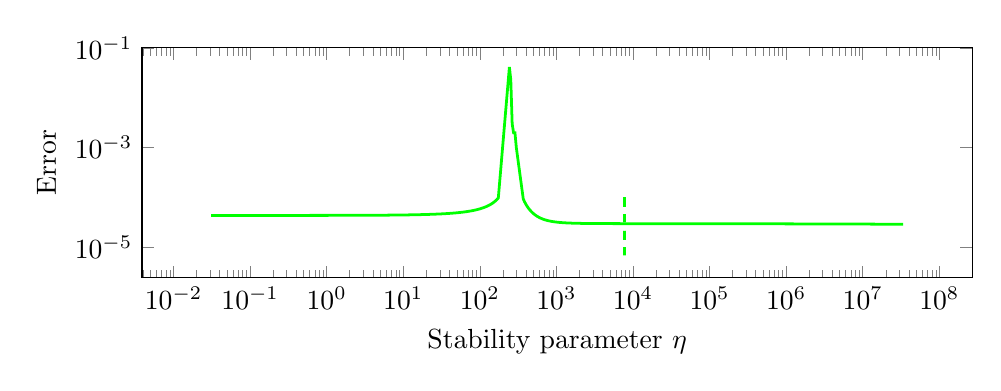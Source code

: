 \begin{tikzpicture}%
\begin{axis}[xmode=log,ymode=log,height=4.5cm,mark options={solid},xlabel={Stability parameter $\eta$},ylabel={Error},width=1\textwidth]%
\addplot[color=green,line width=1pt,solid] coordinates {%
(0.031,4.335e-05)%
(0.033,4.335e-05)%
(0.034,4.335e-05)%
(0.036,4.335e-05)%
(0.037,4.335e-05)%
(0.038,4.335e-05)%
(0.04,4.335e-05)%
(0.042,4.335e-05)%
(0.044,4.335e-05)%
(0.045,4.335e-05)%
(0.047,4.335e-05)%
(0.049,4.335e-05)%
(0.052,4.335e-05)%
(0.054,4.335e-05)%
(0.056,4.335e-05)%
(0.058,4.335e-05)%
(0.061,4.335e-05)%
(0.063,4.335e-05)%
(0.066,4.335e-05)%
(0.069,4.335e-05)%
(0.072,4.335e-05)%
(0.075,4.335e-05)%
(0.078,4.335e-05)%
(0.082,4.335e-05)%
(0.085,4.335e-05)%
(0.089,4.335e-05)%
(0.092,4.335e-05)%
(0.096,4.335e-05)%
(0.1,4.335e-05)%
(0.105,4.335e-05)%
(0.109,4.335e-05)%
(0.114,4.335e-05)%
(0.119,4.335e-05)%
(0.124,4.335e-05)%
(0.129,4.336e-05)%
(0.134,4.336e-05)%
(0.14,4.336e-05)%
(0.146,4.336e-05)%
(0.152,4.336e-05)%
(0.159,4.336e-05)%
(0.165,4.336e-05)%
(0.172,4.336e-05)%
(0.18,4.336e-05)%
(0.188,4.336e-05)%
(0.196,4.336e-05)%
(0.204,4.336e-05)%
(0.212,4.336e-05)%
(0.221,4.336e-05)%
(0.231,4.336e-05)%
(0.241,4.337e-05)%
(0.251,4.337e-05)%
(0.262,4.337e-05)%
(0.273,4.337e-05)%
(0.284,4.337e-05)%
(0.297,4.337e-05)%
(0.309,4.337e-05)%
(0.322,4.337e-05)%
(0.336,4.337e-05)%
(0.35,4.337e-05)%
(0.365,4.338e-05)%
(0.381,4.338e-05)%
(0.397,4.338e-05)%
(0.414,4.338e-05)%
(0.432,4.338e-05)%
(0.45,4.338e-05)%
(0.469,4.338e-05)%
(0.489,4.339e-05)%
(0.51,4.339e-05)%
(0.532,4.339e-05)%
(0.554,4.339e-05)%
(0.578,4.339e-05)%
(0.602,4.34e-05)%
(0.628,4.34e-05)%
(0.655,4.34e-05)%
(0.683,4.34e-05)%
(0.712,4.341e-05)%
(0.742,4.341e-05)%
(0.773,4.341e-05)%
(0.806,4.341e-05)%
(0.841,4.342e-05)%
(0.876,4.342e-05)%
(0.914,4.342e-05)%
(0.953,4.343e-05)%
(0.993,4.343e-05)%
(1.035,4.343e-05)%
(1.079,4.344e-05)%
(1.125,4.344e-05)%
(1.173,4.345e-05)%
(1.223,4.345e-05)%
(1.275,4.346e-05)%
(1.33,4.346e-05)%
(1.386,4.346e-05)%
(1.445,4.347e-05)%
(1.507,4.348e-05)%
(1.571,4.348e-05)%
(1.637,4.349e-05)%
(1.707,4.349e-05)%
(1.78,4.35e-05)%
(1.855,4.351e-05)%
(1.934,4.351e-05)%
(2.017,4.352e-05)%
(2.102,4.353e-05)%
(2.192,4.354e-05)%
(2.285,4.354e-05)%
(2.382,4.355e-05)%
(2.484,4.356e-05)%
(2.59,4.357e-05)%
(2.7,4.358e-05)%
(2.815,4.359e-05)%
(2.934,4.36e-05)%
(3.059,4.361e-05)%
(3.189,4.362e-05)%
(3.325,4.364e-05)%
(3.467,4.365e-05)%
(3.614,4.366e-05)%
(3.768,4.368e-05)%
(3.928,4.369e-05)%
(4.096,4.371e-05)%
(4.27,4.372e-05)%
(4.452,4.374e-05)%
(4.641,4.375e-05)%
(4.838,4.377e-05)%
(5.044,4.379e-05)%
(5.259,4.381e-05)%
(5.483,4.383e-05)%
(5.716,4.385e-05)%
(5.959,4.387e-05)%
(6.213,4.39e-05)%
(6.477,4.392e-05)%
(6.753,4.395e-05)%
(7.04,4.397e-05)%
(7.34,4.4e-05)%
(7.652,4.403e-05)%
(7.978,4.406e-05)%
(8.317,4.409e-05)%
(8.671,4.413e-05)%
(9.04,4.416e-05)%
(9.425,4.42e-05)%
(9.826,4.423e-05)%
(10.244,4.427e-05)%
(10.68,4.432e-05)%
(11.134,4.436e-05)%
(11.608,4.441e-05)%
(12.102,4.445e-05)%
(12.617,4.45e-05)%
(13.154,4.456e-05)%
(13.714,4.461e-05)%
(14.297,4.467e-05)%
(14.906,4.473e-05)%
(15.54,4.479e-05)%
(16.201,4.486e-05)%
(16.891,4.493e-05)%
(17.609,4.5e-05)%
(18.359,4.508e-05)%
(19.14,4.516e-05)%
(19.955,4.524e-05)%
(20.804,4.533e-05)%
(21.689,4.543e-05)%
(22.612,4.553e-05)%
(23.574,4.563e-05)%
(24.577,4.574e-05)%
(25.623,4.585e-05)%
(26.713,4.598e-05)%
(27.85,4.61e-05)%
(29.035,4.624e-05)%
(30.27,4.638e-05)%
(31.559,4.653e-05)%
(32.901,4.669e-05)%
(34.301,4.686e-05)%
(35.761,4.704e-05)%
(37.283,4.723e-05)%
(38.869,4.743e-05)%
(40.523,4.764e-05)%
(42.248,4.786e-05)%
(44.045,4.81e-05)%
(45.92,4.836e-05)%
(47.874,4.863e-05)%
(49.911,4.891e-05)%
(52.035,4.922e-05)%
(54.249,4.955e-05)%
(56.557,4.99e-05)%
(58.964,5.028e-05)%
(61.473,5.068e-05)%
(64.089,5.111e-05)%
(66.816,5.158e-05)%
(69.659,5.208e-05)%
(72.623,5.262e-05)%
(75.714,5.32e-05)%
(78.936,5.383e-05)%
(82.295,5.452e-05)%
(85.796,5.527e-05)%
(89.447,5.609e-05)%
(93.253,5.698e-05)%
(97.222,5.796e-05)%
(101.359,5.904e-05)%
(105.672,6.023e-05)%
(110.168,6.156e-05)%
(114.856,6.303e-05)%
(119.744,6.468e-05)%
(124.839,6.654e-05)%
(130.151,6.865e-05)%
(135.69,7.104e-05)%
(141.464,7.38e-05)%
(147.484,7.698e-05)%
(153.759,8.071e-05)%
(160.302,8.511e-05)%
(167.123,9.039e-05)%
(174.235,9.682e-05)%
(181.649,0.0)%
(189.379,0.0)%
(197.437,0.0)%
(205.839,0.0)%
(214.598,0.0)%
(223.729,0.0)%
(233.25,0.0)%
(243.175,0.042)%
(253.523,0.023)%
(264.311,0.003)%
(275.558,0.002)%
(287.284,0.002)%
(299.508,0.001)%
(312.253,0.0)%
(325.539,0.0)%
(339.392,0.0)%
(353.834,0.0)%
(368.893,9.302e-05)%
(384.589,8.072e-05)%
(400.954,7.174e-05)%
(418.016,6.479e-05)%
(435.805,5.926e-05)%
(454.349,5.479e-05)%
(473.683,5.113e-05)%
(493.84,4.81e-05)%
(514.854,4.557e-05)%
(536.762,4.344e-05)%
(559.6,4.164e-05)%
(583.414,4.01e-05)%
(608.24,3.879e-05)%
(634.122,3.766e-05)%
(661.107,3.669e-05)%
(689.238,3.585e-05)%
(718.566,3.512e-05)%
(749.142,3.449e-05)%
(781.021,3.394e-05)%
(814.256,3.346e-05)%
(848.906,3.303e-05)%
(885.027,3.266e-05)%
(922.688,3.234e-05)%
(961.952,3.205e-05)%
(1002.883,3.179e-05)%
(1045.558,3.157e-05)%
(1090.051,3.137e-05)%
(1136.435,3.119e-05)%
(1184.794,3.103e-05)%
(1235.21,3.089e-05)%
(1287.773,3.076e-05)%
(1342.57,3.065e-05)%
(1399.699,3.055e-05)%
(1459.261,3.046e-05)%
(1521.357,3.038e-05)%
(1586.093,3.031e-05)%
(1653.587,3.024e-05)%
(1723.952,3.018e-05)%
(1797.309,3.013e-05)%
(1873.789,3.008e-05)%
(1953.523,3.004e-05)%
(2036.653,3.0e-05)%
(2123.318,2.996e-05)%
(2213.67,2.993e-05)%
(2307.869,2.99e-05)%
(2406.074,2.988e-05)%
(2508.458,2.985e-05)%
(2615.2,2.983e-05)%
(2726.483,2.981e-05)%
(2842.502,2.979e-05)%
(2963.459,2.978e-05)%
(3089.562,2.976e-05)%
(3221.024,2.975e-05)%
(3358.08,2.974e-05)%
(3500.992,2.972e-05)%
(3649.952,2.971e-05)%
(3805.28,2.97e-05)%
(3967.2,2.969e-05)%
(4136.032,2.969e-05)%
(4312.032,2.968e-05)%
(4495.52,2.967e-05)%
(4686.816,2.967e-05)%
(4886.24,2.966e-05)%
(5094.176,2.965e-05)%
(5310.944,2.965e-05)%
(5536.928,2.964e-05)%
(5772.544,2.964e-05)%
(6018.176,2.964e-05)%
(6274.272,2.963e-05)%
(6541.248,2.963e-05)%
(6819.584,2.962e-05)%
(7109.792,2.962e-05)%
(7412.32,2.962e-05)%
(7727.744,2.962e-05)%
(8056.576,2.961e-05)%
(8399.424,2.961e-05)%
(8756.832,2.961e-05)%
(9129.44,2.96e-05)%
(9517.92,2.96e-05)%
(9922.944,2.96e-05)%
(10345.184,2.96e-05)%
(10785.408,2.96e-05)%
(11244.352,2.959e-05)%
(11722.848,2.959e-05)%
(12221.664,2.959e-05)%
(12741.728,2.959e-05)%
(13283.936,2.959e-05)%
(13849.216,2.958e-05)%
(14438.528,2.958e-05)%
(15052.928,2.958e-05)%
(15693.472,2.958e-05)%
(16361.248,2.958e-05)%
(17057.472,2.957e-05)%
(17783.328,2.957e-05)%
(18540.032,2.957e-05)%
(19328.96,2.957e-05)%
(20151.456,2.957e-05)%
(21008.96,2.956e-05)%
(21902.944,2.956e-05)%
(22834.976,2.956e-05)%
(23806.656,2.956e-05)%
(24819.712,2.955e-05)%
(25875.84,2.955e-05)%
(26976.928,2.955e-05)%
(28124.864,2.955e-05)%
(29321.664,2.955e-05)%
(30569.376,2.954e-05)%
(31870.176,2.954e-05)%
(33226.24,2.954e-05)%
(34640.32,2.954e-05)%
(36114.24,2.953e-05)%
(37650.88,2.953e-05)%
(39253.12,2.953e-05)%
(40923.52,2.953e-05)%
(42664.96,2.953e-05)%
(44480.32,2.952e-05)%
(46373.12,2.952e-05)%
(48346.56,2.952e-05)%
(50403.84,2.952e-05)%
(52548.48,2.951e-05)%
(54784.64,2.951e-05)%
(57115.84,2.951e-05)%
(59546.24,2.951e-05)%
(62080.0,2.95e-05)%
(64721.92,2.95e-05)%
(67475.84,2.95e-05)%
(70347.2,2.95e-05)%
(73340.48,2.949e-05)%
(76461.44,2.949e-05)%
(79715.2,2.949e-05)%
(83107.2,2.948e-05)%
(86643.52,2.948e-05)%
(90330.56,2.948e-05)%
(94174.4,2.948e-05)%
(98181.76,2.947e-05)%
(102359.68,2.947e-05)%
(106715.2,2.947e-05)%
(111256.32,2.947e-05)%
(115990.4,2.946e-05)%
(120926.08,2.946e-05)%
(126072.0,2.946e-05)%
(131436.8,2.945e-05)%
(137029.76,2.945e-05)%
(142860.48,2.945e-05)%
(148939.84,2.945e-05)%
(155277.44,2.944e-05)%
(161884.8,2.944e-05)%
(168773.44,2.944e-05)%
(175955.2,2.943e-05)%
(183442.56,2.943e-05)%
(191248.64,2.943e-05)%
(199386.88,2.943e-05)%
(207871.36,2.942e-05)%
(216716.8,2.942e-05)%
(225938.56,2.942e-05)%
(235552.96,2.941e-05)%
(245576.32,2.941e-05)%
(256026.24,2.941e-05)%
(266920.64,2.941e-05)%
(278279.04,2.94e-05)%
(290120.32,2.94e-05)%
(302465.92,2.94e-05)%
(315336.64,2.939e-05)%
(328755.2,2.939e-05)%
(342745.6,2.939e-05)%
(357328.0,2.938e-05)%
(372534.4,2.938e-05)%
(388387.2,2.938e-05)%
(404912.0,2.937e-05)%
(422144.0,2.937e-05)%
(440105.6,2.937e-05)%
(458835.2,2.937e-05)%
(478358.4,2.936e-05)%
(498713.6,2.936e-05)%
(519936.0,2.936e-05)%
(542060.8,2.935e-05)%
(565126.4,2.935e-05)%
(589174.4,2.935e-05)%
(614246.4,2.934e-05)%
(640384.0,2.934e-05)%
(667635.2,2.933e-05)%
(696044.8,2.933e-05)%
(725660.8,2.933e-05)%
(756540.8,2.932e-05)%
(788732.8,2.932e-05)%
(822297.6,2.932e-05)%
(857286.4,2.931e-05)%
(893766.4,2.931e-05)%
(931798.4,2.931e-05)%
(971449.6,2.93e-05)%
(1012787.2,2.93e-05)%
(1055884.8,2.929e-05)%
(1100816.0,2.929e-05)%
(1147657.6,2.929e-05)%
(1196492.8,2.928e-05)%
(1247408.0,2.928e-05)%
(1300486.4,2.927e-05)%
(1355827.2,2.927e-05)%
(1413520.0,2.927e-05)%
(1473670.4,2.926e-05)%
(1536377.6,2.926e-05)%
(1601756.8,2.925e-05)%
(1669913.6,2.925e-05)%
(1740972.8,2.924e-05)%
(1815056.0,2.924e-05)%
(1892291.2,2.924e-05)%
(1972812.8,2.923e-05)%
(2056761.6,2.923e-05)%
(2144284.8,2.922e-05)%
(2235529.6,2.922e-05)%
(2330656.0,2.921e-05)%
(2429830.4,2.921e-05)%
(2533228.8,2.92e-05)%
(2641024.0,2.92e-05)%
(2753404.8,2.919e-05)%
(2870569.6,2.919e-05)%
(2992720.0,2.918e-05)%
(3120067.2,2.918e-05)%
(3252832.0,2.917e-05)%
(3391264.0,2.917e-05)%
(3535552.0,2.916e-05)%
(3686016.0,2.916e-05)%
(3842848.0,2.915e-05)%
(4006368.0,2.914e-05)%
(4176864.0,2.914e-05)%
(4354592.0,2.913e-05)%
(4539904.0,2.913e-05)%
(4733088.0,2.912e-05)%
(4934496.0,2.911e-05)%
(5144448.0,2.911e-05)%
(5363360.0,2.91e-05)%
(5591584.0,2.91e-05)%
(5829536.0,2.909e-05)%
(6077600.0,2.908e-05)%
(6336224.0,2.908e-05)%
(6605856.0,2.907e-05)%
(6886944.0,2.906e-05)%
(7180000.0,2.906e-05)%
(7485536.0,2.905e-05)%
(7804064.0,2.905e-05)%
(8136128.0,2.904e-05)%
(8482336.0,2.903e-05)%
(8843296.0,2.902e-05)%
(9219584.0,2.902e-05)%
(9611904.0,2.901e-05)%
(10020928.0,2.9e-05)%
(10447360.0,2.9e-05)%
(10891904.0,2.899e-05)%
(11355392.0,2.898e-05)%
(11838592.0,2.898e-05)%
(12342368.0,2.897e-05)%
(12867552.0,2.896e-05)%
(13415104.0,2.895e-05)%
(13985952.0,2.895e-05)%
(14581088.0,2.894e-05)%
(15201568.0,2.893e-05)%
(15848416.0,2.892e-05)%
(16522816.0,2.892e-05)%
(17225888.0,2.891e-05)%
(17958912.0,2.89e-05)%
(18723104.0,2.889e-05)%
(19519840.0,2.889e-05)%
(20350432.0,2.888e-05)%
(21216416.0,2.887e-05)%
(22119232.0,2.886e-05)%
(23060448.0,2.885e-05)%
(24041728.0,2.885e-05)%
(25064768.0,2.884e-05)%
(26131360.0,2.883e-05)%
(27243328.0,2.882e-05)%
(28402592.0,2.881e-05)%
(29611200.0,2.881e-05)%
(30871232.0,2.88e-05)%
(32184960.0,2.879e-05)%
(33554560.0,2.878e-05)%
};%
%
%
\addplot[color=green,line width=1pt,dashed] coordinates {%
(7680.0,0.0)%
(7680.0,0.0)%
(7680.0,0.0)%
(7680.0,0.0)%
(7680.0,0.0)%
(7680.0,0.0)%
(7680.0,0.0)%
(7680.0,0.0)%
(7680.0,0.0)%
(7680.0,0.0)%
(7680.0,0.0)%
(7680.0,0.0)%
(7680.0,0.0)%
(7680.0,0.0)%
(7680.0,0.0)%
(7680.0,0.0)%
(7680.0,0.0)%
(7680.0,0.0)%
(7680.0,0.0)%
(7680.0,0.0)%
(7680.0,0.0)%
(7680.0,0.0)%
(7680.0,0.0)%
(7680.0,0.0)%
(7680.0,0.0)%
(7680.0,0.0)%
(7680.0,0.0)%
(7680.0,0.0)%
(7680.0,0.0)%
(7680.0,0.0)%
(7680.0,0.0)%
(7680.0,0.0)%
(7680.0,0.0)%
(7680.0,0.0)%
(7680.0,0.0)%
(7680.0,0.0)%
(7680.0,0.0)%
(7680.0,0.0)%
(7680.0,0.0)%
(7680.0,0.0)%
(7680.0,0.0)%
(7680.0,0.0)%
(7680.0,0.0)%
(7680.0,0.0)%
(7680.0,0.0)%
(7680.0,0.0)%
(7680.0,0.0)%
(7680.0,0.0)%
(7680.0,0.0)%
(7680.0,0.0)%
(7680.0,0.0)%
(7680.0,0.0)%
(7680.0,0.0)%
(7680.0,0.0)%
(7680.0,0.0)%
(7680.0,0.0)%
(7680.0,0.0)%
(7680.0,0.0)%
(7680.0,0.0)%
(7680.0,0.0)%
(7680.0,0.0)%
(7680.0,0.0)%
(7680.0,0.0)%
(7680.0,0.0)%
(7680.0,0.0)%
(7680.0,0.0)%
(7680.0,0.0)%
(7680.0,0.0)%
(7680.0,0.0)%
(7680.0,0.0)%
(7680.0,0.0)%
(7680.0,0.0)%
(7680.0,0.0)%
(7680.0,0.0)%
(7680.0,0.0)%
(7680.0,0.0)%
(7680.0,0.0)%
(7680.0,0.0)%
(7680.0,0.0)%
(7680.0,0.0)%
(7680.0,0.0)%
(7680.0,0.0)%
(7680.0,0.0)%
(7680.0,0.0)%
(7680.0,0.0)%
(7680.0,0.0)%
(7680.0,0.0)%
(7680.0,0.0)%
(7680.0,0.0)%
(7680.0,0.0)%
(7680.0,0.0)%
(7680.0,0.0)%
(7680.0,0.0)%
(7680.0,0.0)%
(7680.0,0.0)%
(7680.0,0.0)%
(7680.0,0.0)%
(7680.0,0.0)%
(7680.0,0.0)%
(7680.0,0.0)%
(7680.0,0.0)%
(7680.0,0.0)%
(7680.0,0.0)%
(7680.0,0.0)%
(7680.0,0.0)%
(7680.0,0.0)%
(7680.0,0.0)%
(7680.0,0.0)%
(7680.0,0.0)%
(7680.0,0.0)%
(7680.0,0.0)%
(7680.0,0.0)%
(7680.0,0.0)%
(7680.0,0.0)%
(7680.0,0.0)%
(7680.0,0.0)%
(7680.0,0.0)%
(7680.0,0.0)%
(7680.0,0.0)%
(7680.0,0.0)%
(7680.0,0.0)%
(7680.0,0.0)%
(7680.0,0.0)%
(7680.0,0.0)%
(7680.0,0.0)%
(7680.0,0.0)%
(7680.0,0.0)%
(7680.0,0.0)%
(7680.0,0.0)%
(7680.0,0.0)%
(7680.0,0.0)%
(7680.0,0.0)%
(7680.0,0.0)%
(7680.0,0.0)%
(7680.0,0.0)%
(7680.0,0.0)%
(7680.0,0.0)%
(7680.0,0.0)%
(7680.0,0.0)%
(7680.0,0.0)%
(7680.0,0.0)%
(7680.0,0.0)%
(7680.0,0.0)%
(7680.0,0.0)%
(7680.0,0.0)%
(7680.0,0.0)%
(7680.0,0.0)%
(7680.0,0.0)%
(7680.0,0.0)%
(7680.0,0.0)%
(7680.0,0.0)%
(7680.0,0.0)%
(7680.0,0.0)%
(7680.0,0.0)%
(7680.0,0.0)%
(7680.0,0.0)%
(7680.0,0.0)%
(7680.0,0.0)%
(7680.0,0.0)%
(7680.0,0.0)%
(7680.0,0.0)%
(7680.0,0.0)%
(7680.0,0.0)%
(7680.0,0.0)%
(7680.0,0.0)%
(7680.0,0.0)%
(7680.0,0.0)%
(7680.0,0.0)%
(7680.0,0.0)%
(7680.0,9.993e-05)%
(7680.0,9.965e-05)%
(7680.0,9.936e-05)%
(7680.0,9.908e-05)%
(7680.0,9.879e-05)%
(7680.0,9.851e-05)%
(7680.0,9.822e-05)%
(7680.0,9.794e-05)%
(7680.0,9.765e-05)%
(7680.0,9.737e-05)%
(7680.0,9.709e-05)%
(7680.0,9.68e-05)%
(7680.0,9.652e-05)%
(7680.0,9.623e-05)%
(7680.0,9.595e-05)%
(7680.0,9.566e-05)%
(7680.0,9.538e-05)%
(7680.0,9.509e-05)%
(7680.0,9.481e-05)%
(7680.0,9.452e-05)%
(7680.0,9.424e-05)%
(7680.0,9.395e-05)%
(7680.0,9.367e-05)%
(7680.0,9.338e-05)%
(7680.0,9.31e-05)%
(7680.0,9.281e-05)%
(7680.0,9.253e-05)%
(7680.0,9.224e-05)%
(7680.0,9.196e-05)%
(7680.0,9.167e-05)%
(7680.0,9.139e-05)%
(7680.0,9.11e-05)%
(7680.0,9.082e-05)%
(7680.0,9.053e-05)%
(7680.0,9.025e-05)%
(7680.0,8.996e-05)%
(7680.0,8.968e-05)%
(7680.0,8.939e-05)%
(7680.0,8.911e-05)%
(7680.0,8.882e-05)%
(7680.0,8.854e-05)%
(7680.0,8.825e-05)%
(7680.0,8.797e-05)%
(7680.0,8.768e-05)%
(7680.0,8.74e-05)%
(7680.0,8.711e-05)%
(7680.0,8.683e-05)%
(7680.0,8.654e-05)%
(7680.0,8.626e-05)%
(7680.0,8.597e-05)%
(7680.0,8.569e-05)%
(7680.0,8.54e-05)%
(7680.0,8.512e-05)%
(7680.0,8.484e-05)%
(7680.0,8.455e-05)%
(7680.0,8.427e-05)%
(7680.0,8.398e-05)%
(7680.0,8.37e-05)%
(7680.0,8.341e-05)%
(7680.0,8.313e-05)%
(7680.0,8.284e-05)%
(7680.0,8.256e-05)%
(7680.0,8.227e-05)%
(7680.0,8.199e-05)%
(7680.0,8.17e-05)%
(7680.0,8.142e-05)%
(7680.0,8.113e-05)%
(7680.0,8.085e-05)%
(7680.0,8.056e-05)%
(7680.0,8.028e-05)%
(7680.0,7.999e-05)%
(7680.0,7.971e-05)%
(7680.0,7.942e-05)%
(7680.0,7.914e-05)%
(7680.0,7.885e-05)%
(7680.0,7.857e-05)%
(7680.0,7.828e-05)%
(7680.0,7.8e-05)%
(7680.0,7.771e-05)%
(7680.0,7.743e-05)%
(7680.0,7.714e-05)%
(7680.0,7.686e-05)%
(7680.0,7.657e-05)%
(7680.0,7.629e-05)%
(7680.0,7.6e-05)%
(7680.0,7.572e-05)%
(7680.0,7.543e-05)%
(7680.0,7.515e-05)%
(7680.0,7.486e-05)%
(7680.0,7.458e-05)%
(7680.0,7.429e-05)%
(7680.0,7.401e-05)%
(7680.0,7.372e-05)%
(7680.0,7.344e-05)%
(7680.0,7.316e-05)%
(7680.0,7.287e-05)%
(7680.0,7.259e-05)%
(7680.0,7.23e-05)%
(7680.0,7.202e-05)%
(7680.0,7.173e-05)%
(7680.0,7.145e-05)%
(7680.0,7.116e-05)%
(7680.0,7.088e-05)%
(7680.0,7.059e-05)%
(7680.0,7.031e-05)%
(7680.0,7.002e-05)%
(7680.0,6.974e-05)%
(7680.0,6.945e-05)%
(7680.0,6.917e-05)%
(7680.0,6.888e-05)%
(7680.0,6.86e-05)%
(7680.0,6.831e-05)%
(7680.0,6.803e-05)%
(7680.0,6.774e-05)%
(7680.0,6.746e-05)%
(7680.0,6.717e-05)%
(7680.0,6.689e-05)%
(7680.0,6.66e-05)%
(7680.0,6.632e-05)%
(7680.0,6.603e-05)%
(7680.0,6.575e-05)%
(7680.0,6.546e-05)%
(7680.0,6.518e-05)%
(7680.0,6.489e-05)%
(7680.0,6.461e-05)%
(7680.0,6.432e-05)%
(7680.0,6.404e-05)%
(7680.0,6.375e-05)%
(7680.0,6.347e-05)%
(7680.0,6.318e-05)%
(7680.0,6.29e-05)%
(7680.0,6.261e-05)%
(7680.0,6.233e-05)%
(7680.0,6.204e-05)%
(7680.0,6.176e-05)%
(7680.0,6.147e-05)%
(7680.0,6.119e-05)%
(7680.0,6.091e-05)%
(7680.0,6.062e-05)%
(7680.0,6.034e-05)%
(7680.0,6.005e-05)%
(7680.0,5.977e-05)%
(7680.0,5.948e-05)%
(7680.0,5.92e-05)%
(7680.0,5.891e-05)%
(7680.0,5.863e-05)%
(7680.0,5.834e-05)%
(7680.0,5.806e-05)%
(7680.0,5.777e-05)%
(7680.0,5.749e-05)%
(7680.0,5.72e-05)%
(7680.0,5.692e-05)%
(7680.0,5.663e-05)%
(7680.0,5.635e-05)%
(7680.0,5.606e-05)%
(7680.0,5.578e-05)%
(7680.0,5.549e-05)%
(7680.0,5.521e-05)%
(7680.0,5.492e-05)%
(7680.0,5.464e-05)%
(7680.0,5.435e-05)%
(7680.0,5.407e-05)%
(7680.0,5.378e-05)%
(7680.0,5.35e-05)%
(7680.0,5.321e-05)%
(7680.0,5.293e-05)%
(7680.0,5.264e-05)%
(7680.0,5.236e-05)%
(7680.0,5.207e-05)%
(7680.0,5.179e-05)%
(7680.0,5.15e-05)%
(7680.0,5.122e-05)%
(7680.0,5.093e-05)%
(7680.0,5.065e-05)%
(7680.0,5.036e-05)%
(7680.0,5.008e-05)%
(7680.0,4.979e-05)%
(7680.0,4.951e-05)%
(7680.0,4.923e-05)%
(7680.0,4.894e-05)%
(7680.0,4.866e-05)%
(7680.0,4.837e-05)%
(7680.0,4.809e-05)%
(7680.0,4.78e-05)%
(7680.0,4.752e-05)%
(7680.0,4.723e-05)%
(7680.0,4.695e-05)%
(7680.0,4.666e-05)%
(7680.0,4.638e-05)%
(7680.0,4.609e-05)%
(7680.0,4.581e-05)%
(7680.0,4.552e-05)%
(7680.0,4.524e-05)%
(7680.0,4.495e-05)%
(7680.0,4.467e-05)%
(7680.0,4.438e-05)%
(7680.0,4.41e-05)%
(7680.0,4.381e-05)%
(7680.0,4.353e-05)%
(7680.0,4.324e-05)%
(7680.0,4.296e-05)%
(7680.0,4.267e-05)%
(7680.0,4.239e-05)%
(7680.0,4.21e-05)%
(7680.0,4.182e-05)%
(7680.0,4.153e-05)%
(7680.0,4.125e-05)%
(7680.0,4.096e-05)%
(7680.0,4.068e-05)%
(7680.0,4.039e-05)%
(7680.0,4.011e-05)%
(7680.0,3.982e-05)%
(7680.0,3.954e-05)%
(7680.0,3.925e-05)%
(7680.0,3.897e-05)%
(7680.0,3.868e-05)%
(7680.0,3.84e-05)%
(7680.0,3.811e-05)%
(7680.0,3.783e-05)%
(7680.0,3.754e-05)%
(7680.0,3.726e-05)%
(7680.0,3.698e-05)%
(7680.0,3.669e-05)%
(7680.0,3.641e-05)%
(7680.0,3.612e-05)%
(7680.0,3.584e-05)%
(7680.0,3.555e-05)%
(7680.0,3.527e-05)%
(7680.0,3.498e-05)%
(7680.0,3.47e-05)%
(7680.0,3.441e-05)%
(7680.0,3.413e-05)%
(7680.0,3.384e-05)%
(7680.0,3.356e-05)%
(7680.0,3.327e-05)%
(7680.0,3.299e-05)%
(7680.0,3.27e-05)%
(7680.0,3.242e-05)%
(7680.0,3.213e-05)%
(7680.0,3.185e-05)%
(7680.0,3.156e-05)%
(7680.0,3.128e-05)%
(7680.0,3.099e-05)%
(7680.0,3.071e-05)%
(7680.0,3.042e-05)%
(7680.0,3.014e-05)%
(7680.0,2.985e-05)%
(7680.0,2.957e-05)%
(7680.0,2.928e-05)%
(7680.0,2.9e-05)%
(7680.0,2.871e-05)%
(7680.0,2.843e-05)%
(7680.0,2.814e-05)%
(7680.0,2.786e-05)%
(7680.0,2.757e-05)%
(7680.0,2.729e-05)%
(7680.0,2.7e-05)%
(7680.0,2.672e-05)%
(7680.0,2.643e-05)%
(7680.0,2.615e-05)%
(7680.0,2.586e-05)%
(7680.0,2.558e-05)%
(7680.0,2.53e-05)%
(7680.0,2.501e-05)%
(7680.0,2.473e-05)%
(7680.0,2.444e-05)%
(7680.0,2.416e-05)%
(7680.0,2.387e-05)%
(7680.0,2.359e-05)%
(7680.0,2.33e-05)%
(7680.0,2.302e-05)%
(7680.0,2.273e-05)%
(7680.0,2.245e-05)%
(7680.0,2.216e-05)%
(7680.0,2.188e-05)%
(7680.0,2.159e-05)%
(7680.0,2.131e-05)%
(7680.0,2.102e-05)%
(7680.0,2.074e-05)%
(7680.0,2.045e-05)%
(7680.0,2.017e-05)%
(7680.0,1.988e-05)%
(7680.0,1.96e-05)%
(7680.0,1.931e-05)%
(7680.0,1.903e-05)%
(7680.0,1.874e-05)%
(7680.0,1.846e-05)%
(7680.0,1.817e-05)%
(7680.0,1.789e-05)%
(7680.0,1.76e-05)%
(7680.0,1.732e-05)%
(7680.0,1.703e-05)%
(7680.0,1.675e-05)%
(7680.0,1.646e-05)%
(7680.0,1.618e-05)%
(7680.0,1.589e-05)%
(7680.0,1.561e-05)%
(7680.0,1.532e-05)%
(7680.0,1.504e-05)%
(7680.0,1.475e-05)%
(7680.0,1.447e-05)%
(7680.0,1.418e-05)%
(7680.0,1.39e-05)%
(7680.0,1.361e-05)%
(7680.0,1.333e-05)%
(7680.0,1.305e-05)%
(7680.0,1.276e-05)%
(7680.0,1.248e-05)%
(7680.0,1.219e-05)%
(7680.0,1.191e-05)%
(7680.0,1.162e-05)%
(7680.0,1.134e-05)%
(7680.0,1.105e-05)%
(7680.0,1.077e-05)%
(7680.0,1.048e-05)%
(7680.0,1.02e-05)%
(7680.0,9.911e-06)%
(7680.0,9.627e-06)%
(7680.0,9.342e-06)%
(7680.0,9.057e-06)%
(7680.0,8.772e-06)%
(7680.0,8.487e-06)%
(7680.0,8.202e-06)%
(7680.0,7.917e-06)%
(7680.0,7.632e-06)%
(7680.0,7.348e-06)%
(7680.0,7.063e-06)%
(7680.0,6.778e-06)%
(7680.0,6.493e-06)%
(7680.0,6.208e-06)%
(7680.0,5.923e-06)%
};%
%
%
\end{axis}%
\end{tikzpicture}%

